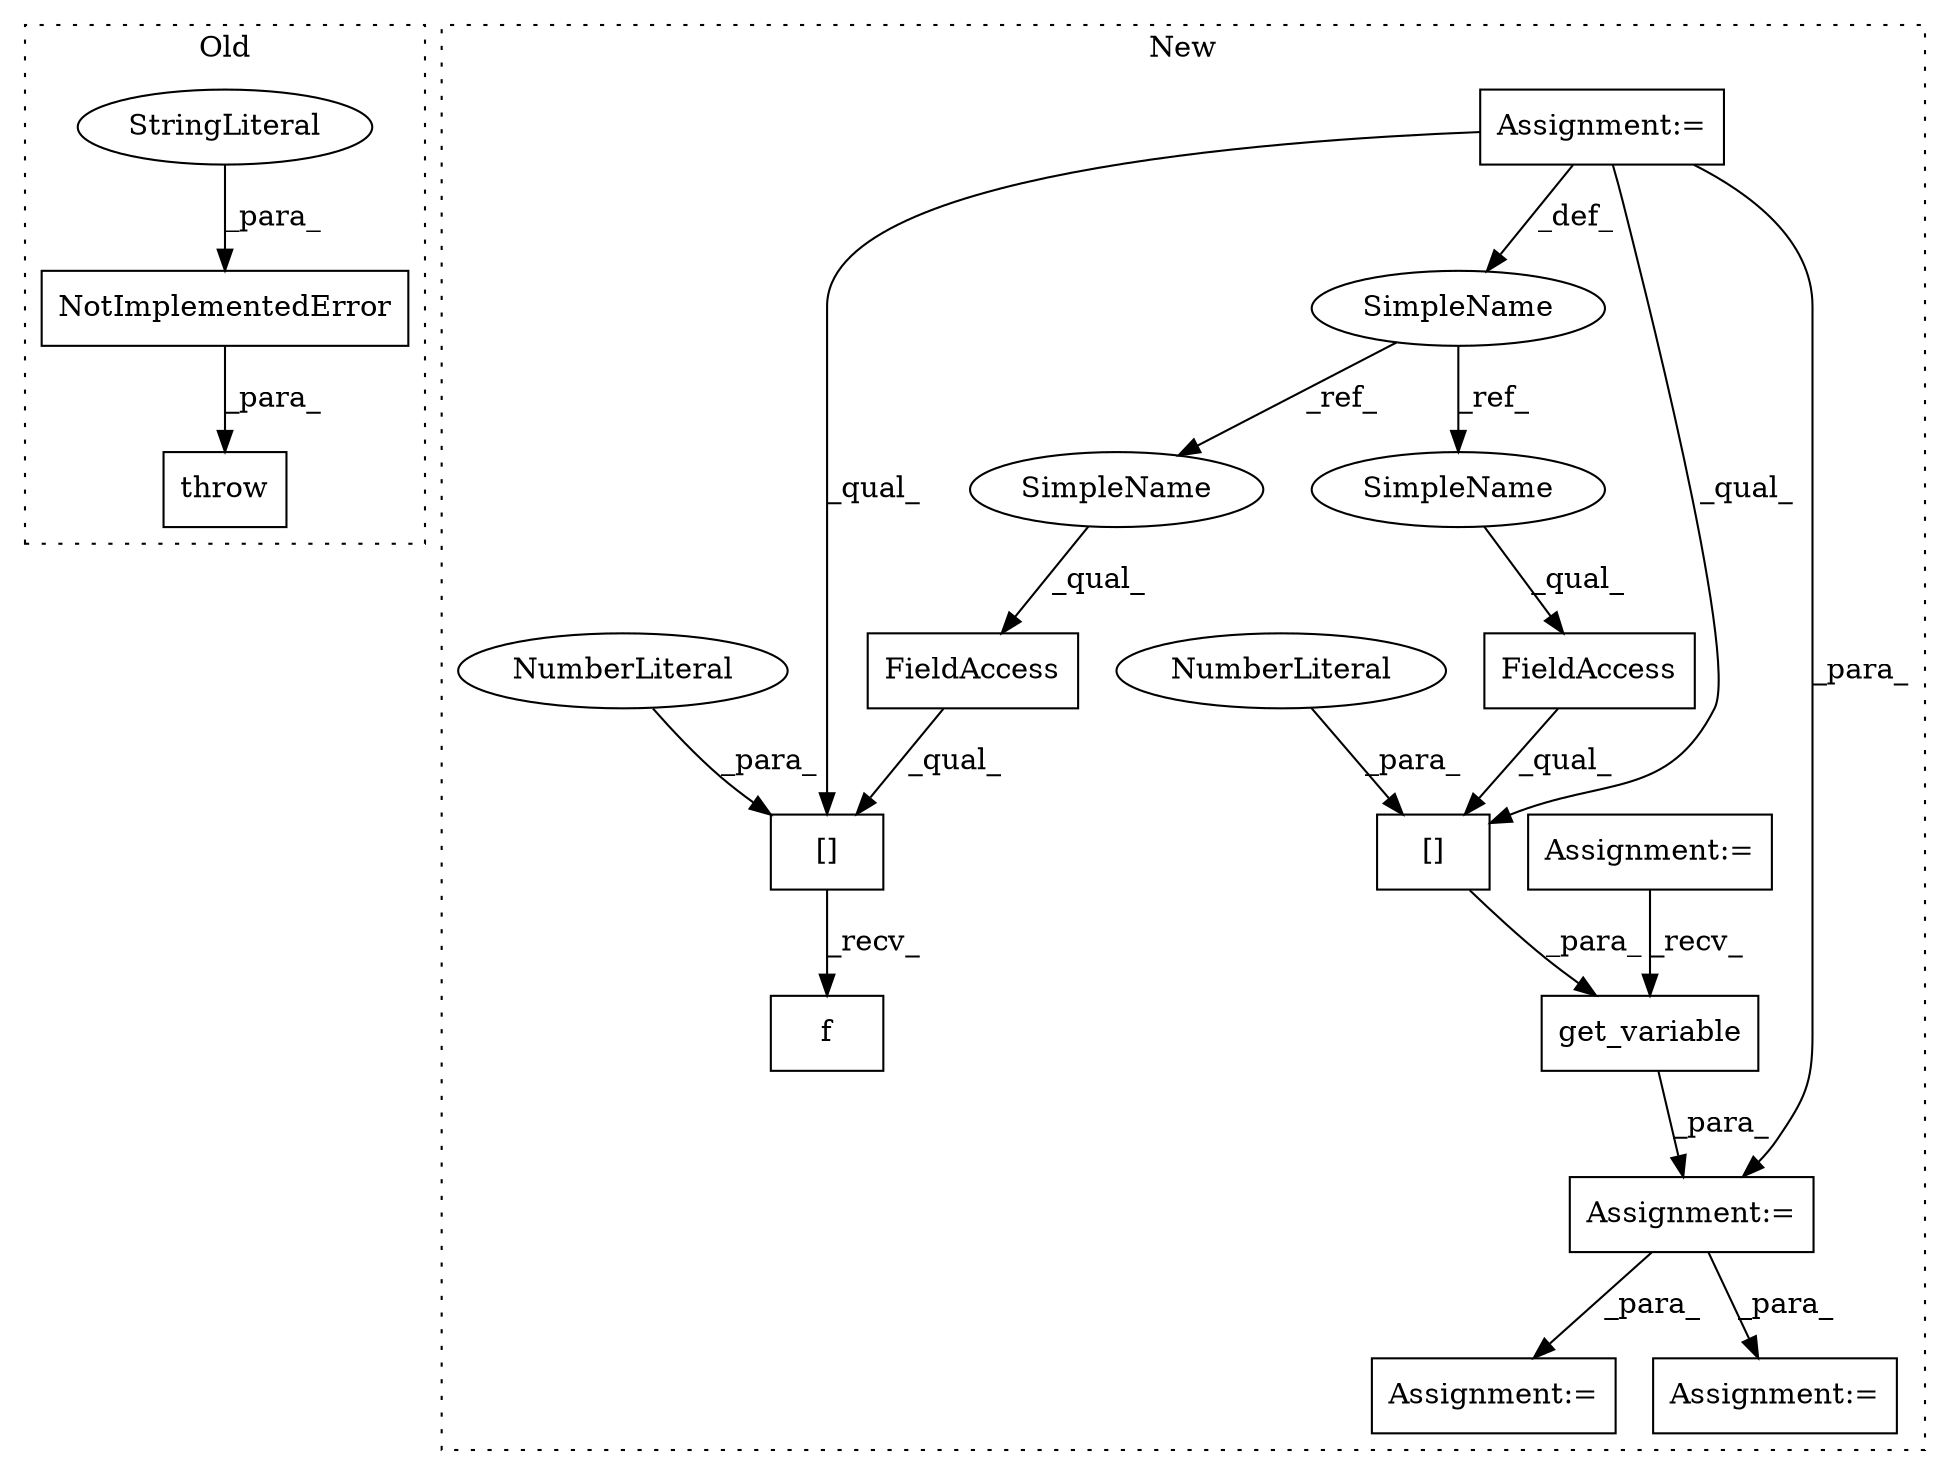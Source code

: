 digraph G {
subgraph cluster0 {
1 [label="throw" a="53" s="2577" l="6" shape="box"];
3 [label="NotImplementedError" a="32" s="2583,2651" l="20,1" shape="box"];
9 [label="StringLiteral" a="45" s="2603" l="48" shape="ellipse"];
label = "Old";
style="dotted";
}
subgraph cluster1 {
2 [label="get_variable" a="32" s="2902,2929" l="13,1" shape="box"];
4 [label="Assignment:=" a="7" s="2745" l="4" shape="box"];
5 [label="Assignment:=" a="7" s="2940" l="1" shape="box"];
6 [label="FieldAccess" a="22" s="2915" l="11" shape="box"];
7 [label="FieldAccess" a="22" s="3280" l="12" shape="box"];
8 [label="Assignment:=" a="7" s="2814" l="9" shape="box"];
10 [label="SimpleName" a="42" s="2745" l="4" shape="ellipse"];
11 [label="Assignment:=" a="7" s="2891" l="1" shape="box"];
12 [label="f" a="32" s="3296" l="3" shape="box"];
13 [label="[]" a="2" s="2915,2928" l="12,1" shape="box"];
14 [label="NumberLiteral" a="34" s="2927" l="1" shape="ellipse"];
15 [label="[]" a="2" s="3280,3294" l="13,1" shape="box"];
16 [label="NumberLiteral" a="34" s="3293" l="1" shape="ellipse"];
17 [label="Assignment:=" a="7" s="3217" l="1" shape="box"];
18 [label="SimpleName" a="42" s="2915" l="4" shape="ellipse"];
19 [label="SimpleName" a="42" s="3280" l="4" shape="ellipse"];
label = "New";
style="dotted";
}
2 -> 11 [label="_para_"];
3 -> 1 [label="_para_"];
4 -> 15 [label="_qual_"];
4 -> 13 [label="_qual_"];
4 -> 10 [label="_def_"];
4 -> 11 [label="_para_"];
6 -> 13 [label="_qual_"];
7 -> 15 [label="_qual_"];
8 -> 2 [label="_recv_"];
9 -> 3 [label="_para_"];
10 -> 18 [label="_ref_"];
10 -> 19 [label="_ref_"];
11 -> 17 [label="_para_"];
11 -> 5 [label="_para_"];
13 -> 2 [label="_para_"];
14 -> 13 [label="_para_"];
15 -> 12 [label="_recv_"];
16 -> 15 [label="_para_"];
18 -> 6 [label="_qual_"];
19 -> 7 [label="_qual_"];
}